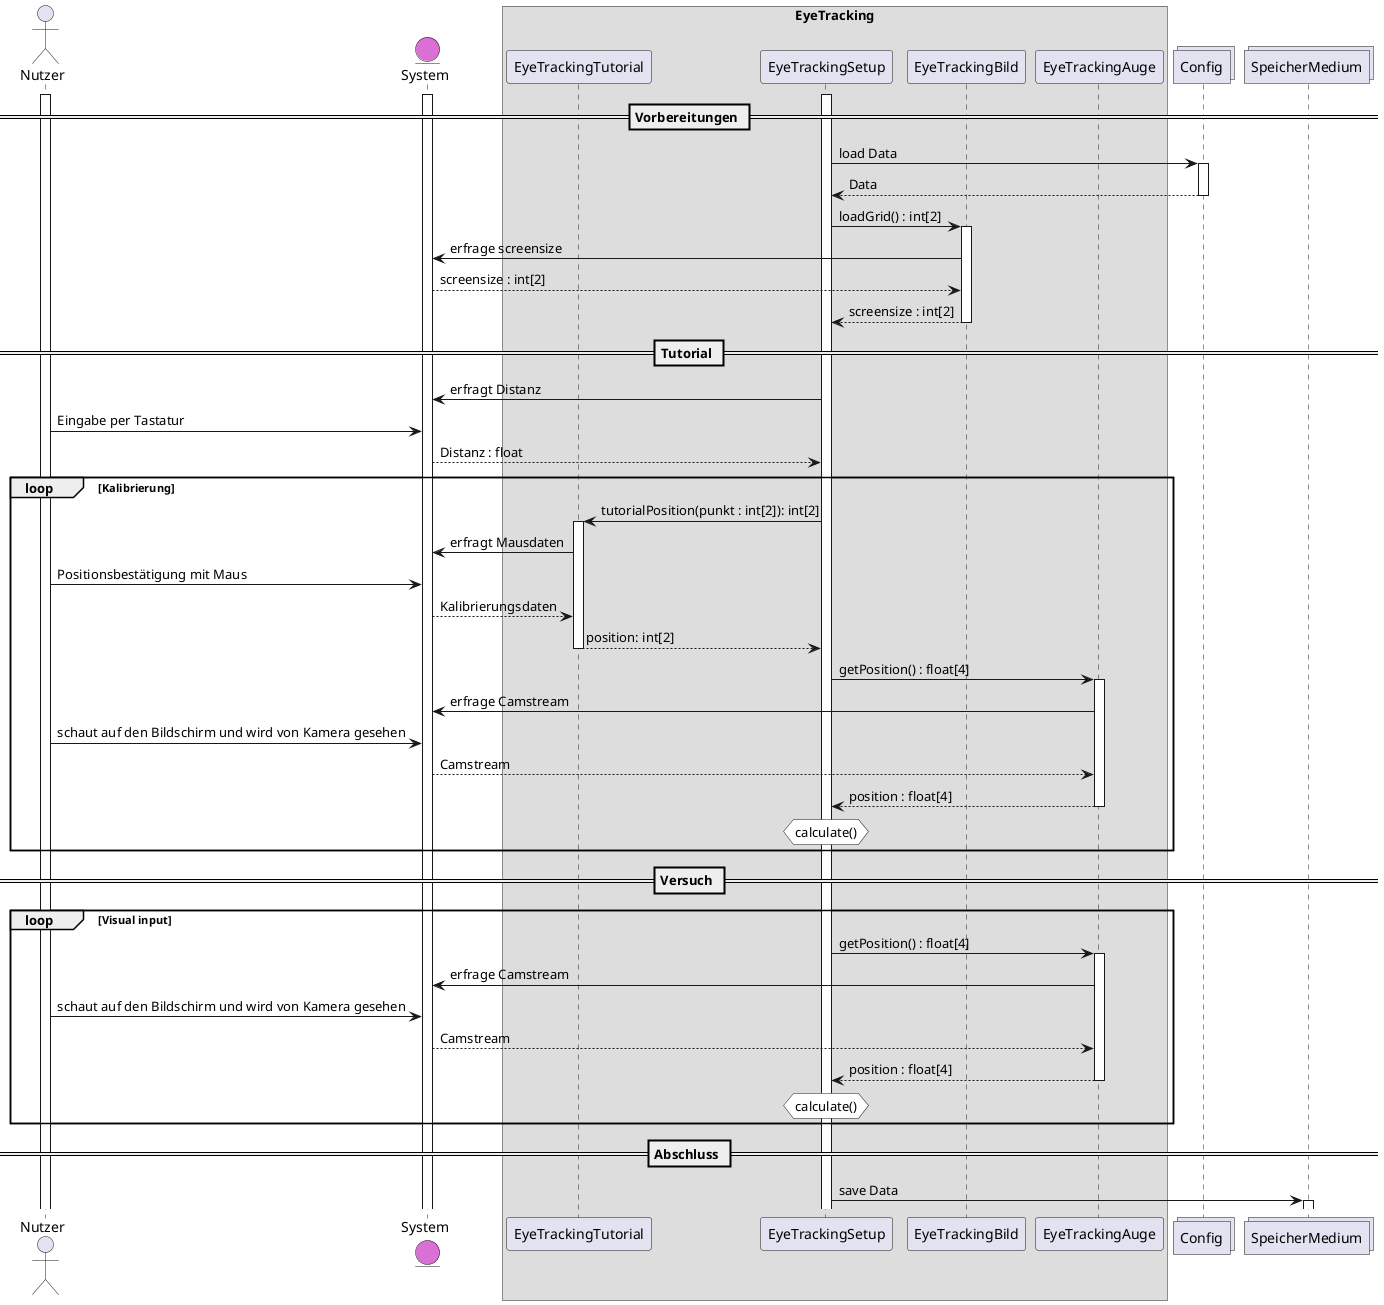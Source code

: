 @startuml {modul}
actor       Nutzer          as n
entity      System          as s    #DA70D5

box EyeTracking
participant EyeTrackingTutorial    as et
participant EyeTrackingSetup       as es
participant EyeTrackingBild        as eb
participant EyeTrackingAuge        as ea
end box

collections Config          as c
collections SpeicherMedium  as sm

== Vorbereitungen ==

activate n
activate s
activate es
es -> c : load Data
activate c
c --> es : Data
deactivate c
es -> eb : loadGrid() : int[2]
activate eb
eb -> s : erfrage screensize
s --> eb : screensize : int[2]
eb --> es : screensize : int[2]
deactivate eb

== Tutorial ==
es -> s : erfragt Distanz
n -> s : Eingabe per Tastatur
s --> es : Distanz : float
loop Kalibrierung
  es -> et : tutorialPosition(punkt : int[2]): int[2]
  activate et
  et -> s : erfragt Mausdaten
  n -> s : Positionsbestätigung mit Maus
  s --> et : Kalibrierungsdaten
  et --> es : position: int[2]
  deactivate et
  es -> ea : getPosition() : float[4]
  activate ea
  ea -> s : erfrage Camstream
  n -> s : schaut auf den Bildschirm und wird von Kamera gesehen 
  s --> ea : Camstream
  ea --> es : position : float[4]
  deactivate ea
  hnote over es #FFFFFF: calculate()
end

== Versuch ==
loop Visual input
  es -> ea : getPosition() : float[4]
  activate ea
  ea -> s : erfrage Camstream
  n -> s : schaut auf den Bildschirm und wird von Kamera gesehen 
  s --> ea : Camstream
  ea --> es : position : float[4]
  deactivate ea
  hnote over es #FFFFFF: calculate()
end

== Abschluss ==
es -> sm: save Data
activate sm

@enduml

